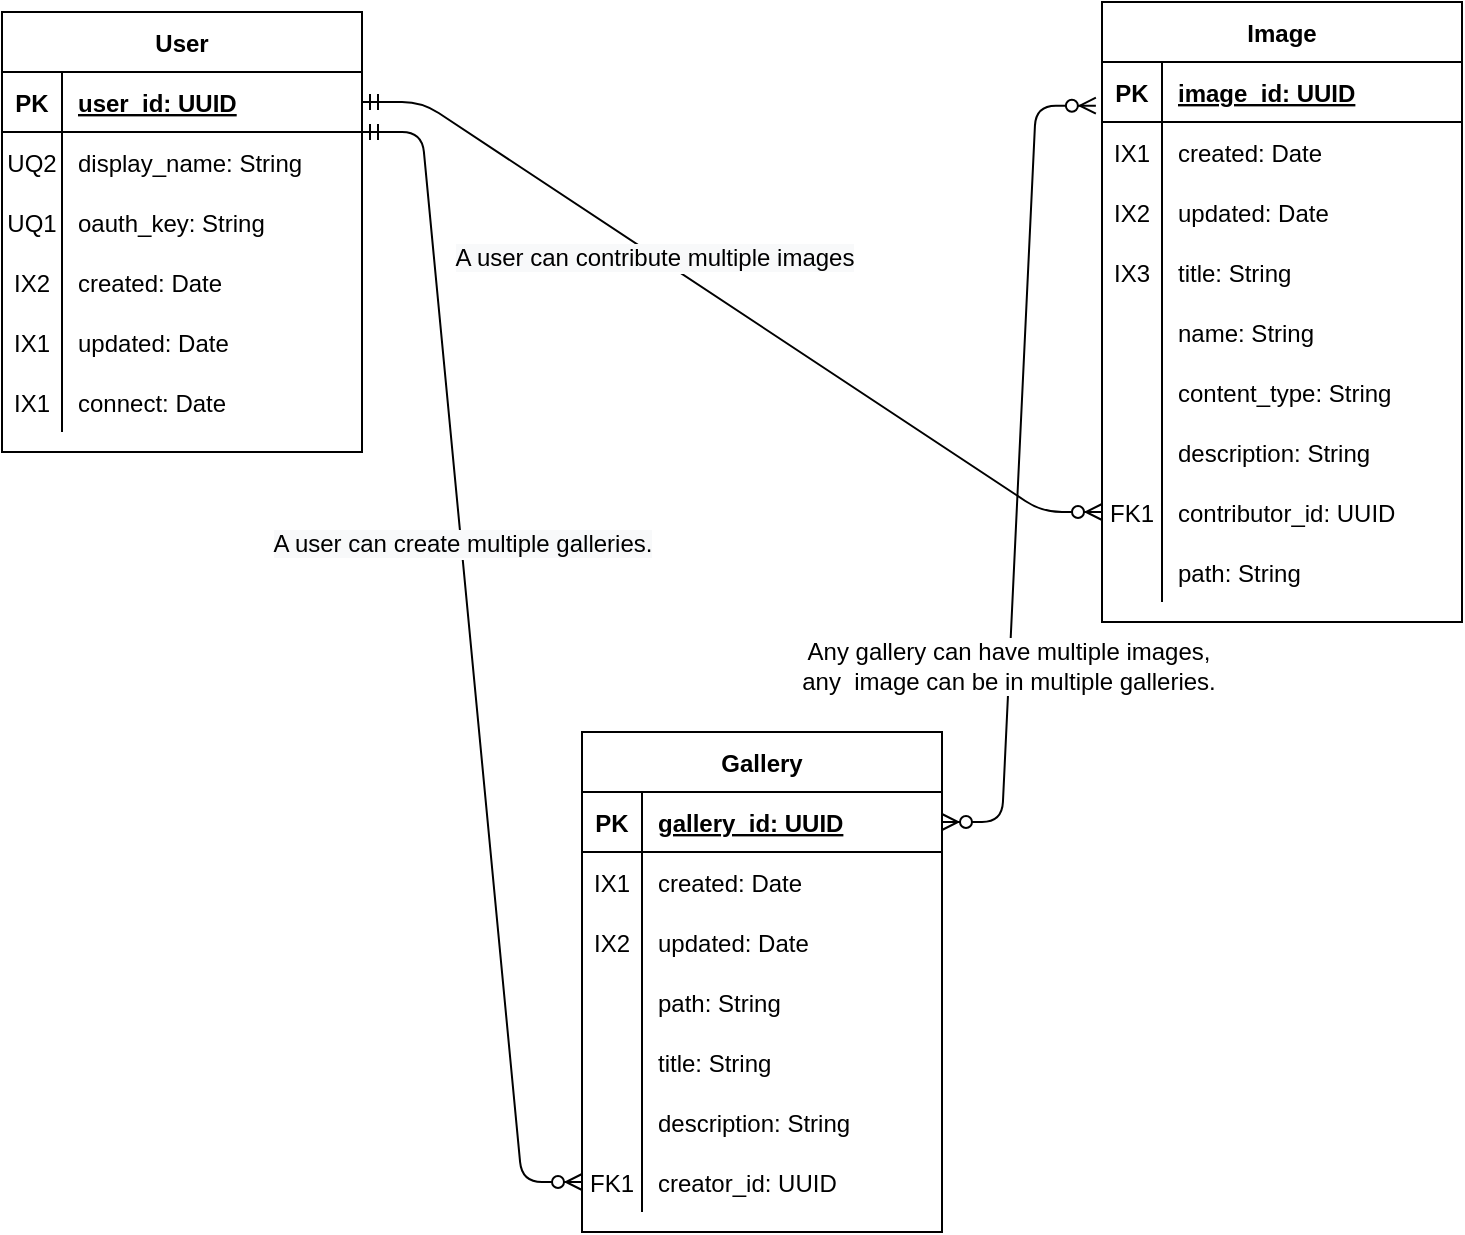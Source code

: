 <mxfile version="14.1.8" type="device"><diagram id="jd95bVrjYnAz-S-Nv-zU" name="Page-1"><mxGraphModel dx="1097" dy="539" grid="1" gridSize="10" guides="1" tooltips="1" connect="1" arrows="1" fold="0" page="1" pageScale="1" pageWidth="850" pageHeight="1100" math="0" shadow="0"><root><mxCell id="0"/><mxCell id="1" parent="0"/><mxCell id="W4xhFHHmnjF-O77xPxIb-24" value="Image" style="shape=table;startSize=30;container=1;collapsible=1;childLayout=tableLayout;fixedRows=1;rowLines=0;fontStyle=1;align=center;resizeLast=1;" parent="1" vertex="1"><mxGeometry x="550" y="35" width="180" height="310" as="geometry"><mxRectangle x="560" y="60" width="70" height="30" as="alternateBounds"/></mxGeometry></mxCell><mxCell id="W4xhFHHmnjF-O77xPxIb-25" value="" style="shape=partialRectangle;collapsible=0;dropTarget=0;pointerEvents=0;fillColor=none;top=0;left=0;bottom=1;right=0;points=[[0,0.5],[1,0.5]];portConstraint=eastwest;" parent="W4xhFHHmnjF-O77xPxIb-24" vertex="1"><mxGeometry y="30" width="180" height="30" as="geometry"/></mxCell><mxCell id="W4xhFHHmnjF-O77xPxIb-26" value="PK" style="shape=partialRectangle;connectable=0;fillColor=none;top=0;left=0;bottom=0;right=0;fontStyle=1;overflow=hidden;" parent="W4xhFHHmnjF-O77xPxIb-25" vertex="1"><mxGeometry width="30" height="30" as="geometry"/></mxCell><mxCell id="W4xhFHHmnjF-O77xPxIb-27" value="image_id: UUID" style="shape=partialRectangle;connectable=0;fillColor=none;top=0;left=0;bottom=0;right=0;align=left;spacingLeft=6;fontStyle=5;overflow=hidden;" parent="W4xhFHHmnjF-O77xPxIb-25" vertex="1"><mxGeometry x="30" width="150" height="30" as="geometry"/></mxCell><mxCell id="W4xhFHHmnjF-O77xPxIb-34" value="" style="shape=partialRectangle;collapsible=0;dropTarget=0;pointerEvents=0;fillColor=none;top=0;left=0;bottom=0;right=0;points=[[0,0.5],[1,0.5]];portConstraint=eastwest;" parent="W4xhFHHmnjF-O77xPxIb-24" vertex="1"><mxGeometry y="60" width="180" height="30" as="geometry"/></mxCell><mxCell id="W4xhFHHmnjF-O77xPxIb-35" value="IX1" style="shape=partialRectangle;connectable=0;fillColor=none;top=0;left=0;bottom=0;right=0;editable=1;overflow=hidden;" parent="W4xhFHHmnjF-O77xPxIb-34" vertex="1"><mxGeometry width="30" height="30" as="geometry"/></mxCell><mxCell id="W4xhFHHmnjF-O77xPxIb-36" value="created: Date" style="shape=partialRectangle;connectable=0;fillColor=none;top=0;left=0;bottom=0;right=0;align=left;spacingLeft=6;overflow=hidden;" parent="W4xhFHHmnjF-O77xPxIb-34" vertex="1"><mxGeometry x="30" width="150" height="30" as="geometry"/></mxCell><mxCell id="u8QuOanrZaJW_Y3f5kZn-4" value="" style="shape=partialRectangle;collapsible=0;dropTarget=0;pointerEvents=0;fillColor=none;top=0;left=0;bottom=0;right=0;points=[[0,0.5],[1,0.5]];portConstraint=eastwest;" parent="W4xhFHHmnjF-O77xPxIb-24" vertex="1"><mxGeometry y="90" width="180" height="30" as="geometry"/></mxCell><mxCell id="u8QuOanrZaJW_Y3f5kZn-5" value="IX2" style="shape=partialRectangle;connectable=0;fillColor=none;top=0;left=0;bottom=0;right=0;editable=1;overflow=hidden;" parent="u8QuOanrZaJW_Y3f5kZn-4" vertex="1"><mxGeometry width="30" height="30" as="geometry"/></mxCell><mxCell id="u8QuOanrZaJW_Y3f5kZn-6" value="updated: Date" style="shape=partialRectangle;connectable=0;fillColor=none;top=0;left=0;bottom=0;right=0;align=left;spacingLeft=6;overflow=hidden;" parent="u8QuOanrZaJW_Y3f5kZn-4" vertex="1"><mxGeometry x="30" width="150" height="30" as="geometry"/></mxCell><mxCell id="W4xhFHHmnjF-O77xPxIb-28" value="" style="shape=partialRectangle;collapsible=0;dropTarget=0;pointerEvents=0;fillColor=none;top=0;left=0;bottom=0;right=0;points=[[0,0.5],[1,0.5]];portConstraint=eastwest;" parent="W4xhFHHmnjF-O77xPxIb-24" vertex="1"><mxGeometry y="120" width="180" height="30" as="geometry"/></mxCell><mxCell id="W4xhFHHmnjF-O77xPxIb-29" value="IX3" style="shape=partialRectangle;connectable=0;fillColor=none;top=0;left=0;bottom=0;right=0;editable=1;overflow=hidden;" parent="W4xhFHHmnjF-O77xPxIb-28" vertex="1"><mxGeometry width="30" height="30" as="geometry"/></mxCell><mxCell id="W4xhFHHmnjF-O77xPxIb-30" value="title: String" style="shape=partialRectangle;connectable=0;fillColor=none;top=0;left=0;bottom=0;right=0;align=left;spacingLeft=6;overflow=hidden;" parent="W4xhFHHmnjF-O77xPxIb-28" vertex="1"><mxGeometry x="30" width="150" height="30" as="geometry"/></mxCell><mxCell id="W4xhFHHmnjF-O77xPxIb-31" value="" style="shape=partialRectangle;collapsible=0;dropTarget=0;pointerEvents=0;fillColor=none;top=0;left=0;bottom=0;right=0;points=[[0,0.5],[1,0.5]];portConstraint=eastwest;fontStyle=0" parent="W4xhFHHmnjF-O77xPxIb-24" vertex="1"><mxGeometry y="150" width="180" height="30" as="geometry"/></mxCell><mxCell id="W4xhFHHmnjF-O77xPxIb-32" value="" style="shape=partialRectangle;connectable=0;fillColor=none;top=0;left=0;bottom=0;right=0;editable=1;overflow=hidden;" parent="W4xhFHHmnjF-O77xPxIb-31" vertex="1"><mxGeometry width="30" height="30" as="geometry"/></mxCell><mxCell id="W4xhFHHmnjF-O77xPxIb-33" value="name: String" style="shape=partialRectangle;connectable=0;fillColor=none;top=0;left=0;bottom=0;right=0;align=left;spacingLeft=6;overflow=hidden;" parent="W4xhFHHmnjF-O77xPxIb-31" vertex="1"><mxGeometry x="30" width="150" height="30" as="geometry"/></mxCell><mxCell id="W4xhFHHmnjF-O77xPxIb-37" value="" style="shape=partialRectangle;collapsible=0;dropTarget=0;pointerEvents=0;fillColor=none;top=0;left=0;bottom=0;right=0;points=[[0,0.5],[1,0.5]];portConstraint=eastwest;fontStyle=2" parent="W4xhFHHmnjF-O77xPxIb-24" vertex="1"><mxGeometry y="180" width="180" height="30" as="geometry"/></mxCell><mxCell id="W4xhFHHmnjF-O77xPxIb-38" value="" style="shape=partialRectangle;connectable=0;fillColor=none;top=0;left=0;bottom=0;right=0;editable=1;overflow=hidden;" parent="W4xhFHHmnjF-O77xPxIb-37" vertex="1"><mxGeometry width="30" height="30" as="geometry"/></mxCell><mxCell id="W4xhFHHmnjF-O77xPxIb-39" value="content_type: String" style="shape=partialRectangle;connectable=0;fillColor=none;top=0;left=0;bottom=0;right=0;align=left;spacingLeft=6;overflow=hidden;direction=south;fontStyle=0;container=1;" parent="W4xhFHHmnjF-O77xPxIb-37" vertex="1"><mxGeometry x="30" width="150" height="30" as="geometry"><mxRectangle x="30" width="150" height="30" as="alternateBounds"/></mxGeometry></mxCell><mxCell id="F6kS6AEo0d9vIUIHDo_P-10" value="" style="shape=partialRectangle;collapsible=0;dropTarget=0;pointerEvents=0;fillColor=none;top=0;left=0;bottom=0;right=0;points=[[0,0.5],[1,0.5]];portConstraint=eastwest;fontStyle=2" parent="W4xhFHHmnjF-O77xPxIb-24" vertex="1"><mxGeometry y="210" width="180" height="30" as="geometry"/></mxCell><mxCell id="F6kS6AEo0d9vIUIHDo_P-11" value="" style="shape=partialRectangle;connectable=0;fillColor=none;top=0;left=0;bottom=0;right=0;editable=1;overflow=hidden;" parent="F6kS6AEo0d9vIUIHDo_P-10" vertex="1"><mxGeometry width="30" height="30" as="geometry"/></mxCell><mxCell id="F6kS6AEo0d9vIUIHDo_P-12" value="description: String" style="shape=partialRectangle;connectable=0;fillColor=none;top=0;left=0;bottom=0;right=0;align=left;spacingLeft=6;overflow=hidden;direction=south;fontStyle=0;container=1;" parent="F6kS6AEo0d9vIUIHDo_P-10" vertex="1"><mxGeometry x="30" width="150" height="30" as="geometry"><mxRectangle x="30" width="150" height="30" as="alternateBounds"/></mxGeometry></mxCell><mxCell id="u8QuOanrZaJW_Y3f5kZn-1" value="" style="shape=partialRectangle;collapsible=0;dropTarget=0;pointerEvents=0;fillColor=none;top=0;left=0;bottom=0;right=0;points=[[0,0.5],[1,0.5]];portConstraint=eastwest;fontStyle=2" parent="W4xhFHHmnjF-O77xPxIb-24" vertex="1"><mxGeometry y="240" width="180" height="30" as="geometry"/></mxCell><mxCell id="u8QuOanrZaJW_Y3f5kZn-2" value="FK1" style="shape=partialRectangle;connectable=0;fillColor=none;top=0;left=0;bottom=0;right=0;editable=1;overflow=hidden;" parent="u8QuOanrZaJW_Y3f5kZn-1" vertex="1"><mxGeometry width="30" height="30" as="geometry"/></mxCell><mxCell id="u8QuOanrZaJW_Y3f5kZn-3" value="contributor_id: UUID" style="shape=partialRectangle;connectable=0;fillColor=none;top=0;left=0;bottom=0;right=0;align=left;spacingLeft=6;overflow=hidden;direction=south;fontStyle=0;container=1;" parent="u8QuOanrZaJW_Y3f5kZn-1" vertex="1"><mxGeometry x="30" width="150" height="30" as="geometry"><mxRectangle x="30" width="150" height="30" as="alternateBounds"/></mxGeometry></mxCell><mxCell id="O32oAFOLG97eAvKkc_JP-45" value="" style="shape=partialRectangle;collapsible=0;dropTarget=0;pointerEvents=0;fillColor=none;top=0;left=0;bottom=0;right=0;points=[[0,0.5],[1,0.5]];portConstraint=eastwest;" parent="W4xhFHHmnjF-O77xPxIb-24" vertex="1"><mxGeometry y="270" width="180" height="30" as="geometry"/></mxCell><mxCell id="O32oAFOLG97eAvKkc_JP-46" value="" style="shape=partialRectangle;connectable=0;fillColor=none;top=0;left=0;bottom=0;right=0;editable=1;overflow=hidden;" parent="O32oAFOLG97eAvKkc_JP-45" vertex="1"><mxGeometry width="30" height="30" as="geometry"/></mxCell><mxCell id="O32oAFOLG97eAvKkc_JP-47" value="path: String" style="shape=partialRectangle;connectable=0;fillColor=none;top=0;left=0;bottom=0;right=0;align=left;spacingLeft=6;overflow=hidden;" parent="O32oAFOLG97eAvKkc_JP-45" vertex="1"><mxGeometry x="30" width="150" height="30" as="geometry"/></mxCell><mxCell id="W4xhFHHmnjF-O77xPxIb-40" value="&lt;span style=&quot;font-style: normal ; background-color: rgb(248 , 249 , 250)&quot;&gt;A user can contribute multiple images&lt;br&gt;&lt;/span&gt;" style="edgeStyle=entityRelationEdgeStyle;fontSize=12;html=1;endArrow=ERzeroToMany;startArrow=ERmandOne;exitX=1;exitY=0.5;exitDx=0;exitDy=0;entryX=0;entryY=0.5;entryDx=0;entryDy=0;fontStyle=2" parent="1" source="W4xhFHHmnjF-O77xPxIb-2" target="u8QuOanrZaJW_Y3f5kZn-1" edge="1"><mxGeometry x="-0.212" y="-1" width="100" height="100" relative="1" as="geometry"><mxPoint x="380" y="210" as="sourcePoint"/><mxPoint x="480" y="110" as="targetPoint"/><mxPoint as="offset"/></mxGeometry></mxCell><mxCell id="O32oAFOLG97eAvKkc_JP-17" value="Gallery" style="shape=table;startSize=30;container=1;collapsible=1;childLayout=tableLayout;fixedRows=1;rowLines=0;fontStyle=1;align=center;resizeLast=1;" parent="1" vertex="1"><mxGeometry x="290" y="400" width="180" height="250" as="geometry"><mxRectangle x="560" y="60" width="70" height="30" as="alternateBounds"/></mxGeometry></mxCell><mxCell id="O32oAFOLG97eAvKkc_JP-18" value="" style="shape=partialRectangle;collapsible=0;dropTarget=0;pointerEvents=0;fillColor=none;top=0;left=0;bottom=1;right=0;points=[[0,0.5],[1,0.5]];portConstraint=eastwest;" parent="O32oAFOLG97eAvKkc_JP-17" vertex="1"><mxGeometry y="30" width="180" height="30" as="geometry"/></mxCell><mxCell id="O32oAFOLG97eAvKkc_JP-19" value="PK" style="shape=partialRectangle;connectable=0;fillColor=none;top=0;left=0;bottom=0;right=0;fontStyle=1;overflow=hidden;" parent="O32oAFOLG97eAvKkc_JP-18" vertex="1"><mxGeometry width="30" height="30" as="geometry"/></mxCell><mxCell id="O32oAFOLG97eAvKkc_JP-20" value="gallery_id: UUID" style="shape=partialRectangle;connectable=0;fillColor=none;top=0;left=0;bottom=0;right=0;align=left;spacingLeft=6;fontStyle=5;overflow=hidden;" parent="O32oAFOLG97eAvKkc_JP-18" vertex="1"><mxGeometry x="30" width="150" height="30" as="geometry"/></mxCell><mxCell id="O32oAFOLG97eAvKkc_JP-21" value="" style="shape=partialRectangle;collapsible=0;dropTarget=0;pointerEvents=0;fillColor=none;top=0;left=0;bottom=0;right=0;points=[[0,0.5],[1,0.5]];portConstraint=eastwest;" parent="O32oAFOLG97eAvKkc_JP-17" vertex="1"><mxGeometry y="60" width="180" height="30" as="geometry"/></mxCell><mxCell id="O32oAFOLG97eAvKkc_JP-22" value="IX1" style="shape=partialRectangle;connectable=0;fillColor=none;top=0;left=0;bottom=0;right=0;editable=1;overflow=hidden;" parent="O32oAFOLG97eAvKkc_JP-21" vertex="1"><mxGeometry width="30" height="30" as="geometry"/></mxCell><mxCell id="O32oAFOLG97eAvKkc_JP-23" value="created: Date" style="shape=partialRectangle;connectable=0;fillColor=none;top=0;left=0;bottom=0;right=0;align=left;spacingLeft=6;overflow=hidden;" parent="O32oAFOLG97eAvKkc_JP-21" vertex="1"><mxGeometry x="30" width="150" height="30" as="geometry"/></mxCell><mxCell id="O32oAFOLG97eAvKkc_JP-24" value="" style="shape=partialRectangle;collapsible=0;dropTarget=0;pointerEvents=0;fillColor=none;top=0;left=0;bottom=0;right=0;points=[[0,0.5],[1,0.5]];portConstraint=eastwest;" parent="O32oAFOLG97eAvKkc_JP-17" vertex="1"><mxGeometry y="90" width="180" height="30" as="geometry"/></mxCell><mxCell id="O32oAFOLG97eAvKkc_JP-25" value="IX2" style="shape=partialRectangle;connectable=0;fillColor=none;top=0;left=0;bottom=0;right=0;editable=1;overflow=hidden;" parent="O32oAFOLG97eAvKkc_JP-24" vertex="1"><mxGeometry width="30" height="30" as="geometry"/></mxCell><mxCell id="O32oAFOLG97eAvKkc_JP-26" value="updated: Date" style="shape=partialRectangle;connectable=0;fillColor=none;top=0;left=0;bottom=0;right=0;align=left;spacingLeft=6;overflow=hidden;" parent="O32oAFOLG97eAvKkc_JP-24" vertex="1"><mxGeometry x="30" width="150" height="30" as="geometry"/></mxCell><mxCell id="O32oAFOLG97eAvKkc_JP-27" value="" style="shape=partialRectangle;collapsible=0;dropTarget=0;pointerEvents=0;fillColor=none;top=0;left=0;bottom=0;right=0;points=[[0,0.5],[1,0.5]];portConstraint=eastwest;" parent="O32oAFOLG97eAvKkc_JP-17" vertex="1"><mxGeometry y="120" width="180" height="30" as="geometry"/></mxCell><mxCell id="O32oAFOLG97eAvKkc_JP-28" value="" style="shape=partialRectangle;connectable=0;fillColor=none;top=0;left=0;bottom=0;right=0;editable=1;overflow=hidden;" parent="O32oAFOLG97eAvKkc_JP-27" vertex="1"><mxGeometry width="30" height="30" as="geometry"/></mxCell><mxCell id="O32oAFOLG97eAvKkc_JP-29" value="path: String" style="shape=partialRectangle;connectable=0;fillColor=none;top=0;left=0;bottom=0;right=0;align=left;spacingLeft=6;overflow=hidden;" parent="O32oAFOLG97eAvKkc_JP-27" vertex="1"><mxGeometry x="30" width="150" height="30" as="geometry"/></mxCell><mxCell id="O32oAFOLG97eAvKkc_JP-30" value="" style="shape=partialRectangle;collapsible=0;dropTarget=0;pointerEvents=0;fillColor=none;top=0;left=0;bottom=0;right=0;points=[[0,0.5],[1,0.5]];portConstraint=eastwest;fontStyle=0" parent="O32oAFOLG97eAvKkc_JP-17" vertex="1"><mxGeometry y="150" width="180" height="30" as="geometry"/></mxCell><mxCell id="O32oAFOLG97eAvKkc_JP-31" value="" style="shape=partialRectangle;connectable=0;fillColor=none;top=0;left=0;bottom=0;right=0;editable=1;overflow=hidden;" parent="O32oAFOLG97eAvKkc_JP-30" vertex="1"><mxGeometry width="30" height="30" as="geometry"/></mxCell><mxCell id="O32oAFOLG97eAvKkc_JP-32" value="title: String" style="shape=partialRectangle;connectable=0;fillColor=none;top=0;left=0;bottom=0;right=0;align=left;spacingLeft=6;overflow=hidden;" parent="O32oAFOLG97eAvKkc_JP-30" vertex="1"><mxGeometry x="30" width="150" height="30" as="geometry"/></mxCell><mxCell id="O32oAFOLG97eAvKkc_JP-36" value="" style="shape=partialRectangle;collapsible=0;dropTarget=0;pointerEvents=0;fillColor=none;top=0;left=0;bottom=0;right=0;points=[[0,0.5],[1,0.5]];portConstraint=eastwest;fontStyle=2" parent="O32oAFOLG97eAvKkc_JP-17" vertex="1"><mxGeometry y="180" width="180" height="30" as="geometry"/></mxCell><mxCell id="O32oAFOLG97eAvKkc_JP-37" value="" style="shape=partialRectangle;connectable=0;fillColor=none;top=0;left=0;bottom=0;right=0;editable=1;overflow=hidden;" parent="O32oAFOLG97eAvKkc_JP-36" vertex="1"><mxGeometry width="30" height="30" as="geometry"/></mxCell><mxCell id="O32oAFOLG97eAvKkc_JP-38" value="description: String" style="shape=partialRectangle;connectable=0;fillColor=none;top=0;left=0;bottom=0;right=0;align=left;spacingLeft=6;overflow=hidden;direction=south;fontStyle=0;container=1;" parent="O32oAFOLG97eAvKkc_JP-36" vertex="1"><mxGeometry x="30" width="150" height="30" as="geometry"><mxRectangle x="30" width="150" height="30" as="alternateBounds"/></mxGeometry></mxCell><mxCell id="O32oAFOLG97eAvKkc_JP-39" value="" style="shape=partialRectangle;collapsible=0;dropTarget=0;pointerEvents=0;fillColor=none;top=0;left=0;bottom=0;right=0;points=[[0,0.5],[1,0.5]];portConstraint=eastwest;fontStyle=2" parent="O32oAFOLG97eAvKkc_JP-17" vertex="1"><mxGeometry y="210" width="180" height="30" as="geometry"/></mxCell><mxCell id="O32oAFOLG97eAvKkc_JP-40" value="FK1" style="shape=partialRectangle;connectable=0;fillColor=none;top=0;left=0;bottom=0;right=0;editable=1;overflow=hidden;" parent="O32oAFOLG97eAvKkc_JP-39" vertex="1"><mxGeometry width="30" height="30" as="geometry"/></mxCell><mxCell id="O32oAFOLG97eAvKkc_JP-41" value="creator_id: UUID" style="shape=partialRectangle;connectable=0;fillColor=none;top=0;left=0;bottom=0;right=0;align=left;spacingLeft=6;overflow=hidden;direction=south;fontStyle=0;container=1;" parent="O32oAFOLG97eAvKkc_JP-39" vertex="1"><mxGeometry x="30" width="150" height="30" as="geometry"><mxRectangle x="30" width="150" height="30" as="alternateBounds"/></mxGeometry></mxCell><mxCell id="O32oAFOLG97eAvKkc_JP-42" value="" style="shape=partialRectangle;collapsible=0;dropTarget=0;pointerEvents=0;fillColor=none;top=0;left=0;bottom=0;right=0;points=[[0,0.5],[1,0.5]];portConstraint=eastwest;fontStyle=0" parent="1" vertex="1"><mxGeometry x="310" y="510" width="180" height="30" as="geometry"/></mxCell><mxCell id="O32oAFOLG97eAvKkc_JP-43" value="" style="shape=partialRectangle;connectable=0;fillColor=none;top=0;left=0;bottom=0;right=0;editable=1;overflow=hidden;" parent="O32oAFOLG97eAvKkc_JP-42" vertex="1"><mxGeometry width="30" height="30" as="geometry"/></mxCell><mxCell id="gXpoAYtkznKcFTyJwR5y-6" value="Any gallery can have multiple images, &lt;br&gt;any&amp;nbsp; image can be in multiple galleries." style="edgeStyle=entityRelationEdgeStyle;fontSize=12;html=1;endArrow=ERzeroToMany;endFill=1;startArrow=ERzeroToMany;entryX=-0.017;entryY=0.728;entryDx=0;entryDy=0;entryPerimeter=0;exitX=1;exitY=0.5;exitDx=0;exitDy=0;" edge="1" parent="1" source="O32oAFOLG97eAvKkc_JP-18" target="W4xhFHHmnjF-O77xPxIb-25"><mxGeometry x="-0.485" y="1" width="100" height="100" relative="1" as="geometry"><mxPoint x="390" y="435" as="sourcePoint"/><mxPoint x="520" y="80" as="targetPoint"/><mxPoint as="offset"/></mxGeometry></mxCell><mxCell id="gXpoAYtkznKcFTyJwR5y-10" value="" style="group" vertex="1" connectable="0" parent="1"><mxGeometry y="40" width="180" height="220" as="geometry"/></mxCell><mxCell id="W4xhFHHmnjF-O77xPxIb-1" value="User" style="shape=table;startSize=30;container=1;collapsible=1;childLayout=tableLayout;fixedRows=1;rowLines=0;fontStyle=1;align=center;resizeLast=1;" parent="gXpoAYtkznKcFTyJwR5y-10" vertex="1"><mxGeometry width="180" height="220" as="geometry"/></mxCell><mxCell id="W4xhFHHmnjF-O77xPxIb-2" value="" style="shape=partialRectangle;collapsible=0;dropTarget=0;pointerEvents=0;fillColor=none;top=0;left=0;bottom=1;right=0;points=[[0,0.5],[1,0.5]];portConstraint=eastwest;" parent="W4xhFHHmnjF-O77xPxIb-1" vertex="1"><mxGeometry y="30" width="180" height="30" as="geometry"/></mxCell><mxCell id="W4xhFHHmnjF-O77xPxIb-3" value="PK" style="shape=partialRectangle;connectable=0;fillColor=none;top=0;left=0;bottom=0;right=0;fontStyle=1;overflow=hidden;" parent="W4xhFHHmnjF-O77xPxIb-2" vertex="1"><mxGeometry width="30" height="30" as="geometry"/></mxCell><mxCell id="W4xhFHHmnjF-O77xPxIb-4" value="user_id: UUID" style="shape=partialRectangle;connectable=0;fillColor=none;top=0;left=0;bottom=0;right=0;align=left;spacingLeft=6;fontStyle=5;overflow=hidden;" parent="W4xhFHHmnjF-O77xPxIb-2" vertex="1"><mxGeometry x="30" width="150" height="30" as="geometry"/></mxCell><mxCell id="W4xhFHHmnjF-O77xPxIb-5" value="" style="shape=partialRectangle;collapsible=0;dropTarget=0;pointerEvents=0;fillColor=none;top=0;left=0;bottom=0;right=0;points=[[0,0.5],[1,0.5]];portConstraint=eastwest;" parent="W4xhFHHmnjF-O77xPxIb-1" vertex="1"><mxGeometry y="60" width="180" height="30" as="geometry"/></mxCell><mxCell id="W4xhFHHmnjF-O77xPxIb-6" value="UQ2" style="shape=partialRectangle;connectable=0;fillColor=none;top=0;left=0;bottom=0;right=0;editable=1;overflow=hidden;" parent="W4xhFHHmnjF-O77xPxIb-5" vertex="1"><mxGeometry width="30" height="30" as="geometry"/></mxCell><mxCell id="W4xhFHHmnjF-O77xPxIb-7" value="display_name: String" style="shape=partialRectangle;connectable=0;fillColor=none;top=0;left=0;bottom=0;right=0;align=left;spacingLeft=6;overflow=hidden;" parent="W4xhFHHmnjF-O77xPxIb-5" vertex="1"><mxGeometry x="30" width="150" height="30" as="geometry"/></mxCell><mxCell id="W4xhFHHmnjF-O77xPxIb-8" value="" style="shape=partialRectangle;collapsible=0;dropTarget=0;pointerEvents=0;fillColor=none;top=0;left=0;bottom=0;right=0;points=[[0,0.5],[1,0.5]];portConstraint=eastwest;" parent="W4xhFHHmnjF-O77xPxIb-1" vertex="1"><mxGeometry y="90" width="180" height="30" as="geometry"/></mxCell><mxCell id="W4xhFHHmnjF-O77xPxIb-9" value="UQ1" style="shape=partialRectangle;connectable=0;fillColor=none;top=0;left=0;bottom=0;right=0;editable=1;overflow=hidden;" parent="W4xhFHHmnjF-O77xPxIb-8" vertex="1"><mxGeometry width="30" height="30" as="geometry"/></mxCell><mxCell id="W4xhFHHmnjF-O77xPxIb-10" value="oauth_key: String" style="shape=partialRectangle;connectable=0;fillColor=none;top=0;left=0;bottom=0;right=0;align=left;spacingLeft=6;overflow=hidden;" parent="W4xhFHHmnjF-O77xPxIb-8" vertex="1"><mxGeometry x="30" width="150" height="30" as="geometry"/></mxCell><mxCell id="W4xhFHHmnjF-O77xPxIb-11" value="" style="shape=partialRectangle;collapsible=0;dropTarget=0;pointerEvents=0;fillColor=none;top=0;left=0;bottom=0;right=0;points=[[0,0.5],[1,0.5]];portConstraint=eastwest;" parent="W4xhFHHmnjF-O77xPxIb-1" vertex="1"><mxGeometry y="120" width="180" height="30" as="geometry"/></mxCell><mxCell id="W4xhFHHmnjF-O77xPxIb-12" value="IX2" style="shape=partialRectangle;connectable=0;fillColor=none;top=0;left=0;bottom=0;right=0;editable=1;overflow=hidden;" parent="W4xhFHHmnjF-O77xPxIb-11" vertex="1"><mxGeometry width="30" height="30" as="geometry"/></mxCell><mxCell id="W4xhFHHmnjF-O77xPxIb-13" value="created: Date" style="shape=partialRectangle;connectable=0;fillColor=none;top=0;left=0;bottom=0;right=0;align=left;spacingLeft=6;overflow=hidden;" parent="W4xhFHHmnjF-O77xPxIb-11" vertex="1"><mxGeometry x="30" width="150" height="30" as="geometry"/></mxCell><mxCell id="W4xhFHHmnjF-O77xPxIb-17" value="" style="shape=partialRectangle;collapsible=0;dropTarget=0;pointerEvents=0;fillColor=none;top=0;left=0;bottom=0;right=0;points=[[0,0.5],[1,0.5]];portConstraint=eastwest;fontStyle=2" parent="W4xhFHHmnjF-O77xPxIb-1" vertex="1"><mxGeometry y="150" width="180" height="30" as="geometry"/></mxCell><mxCell id="W4xhFHHmnjF-O77xPxIb-18" value="IX1" style="shape=partialRectangle;connectable=0;fillColor=none;top=0;left=0;bottom=0;right=0;editable=1;overflow=hidden;" parent="W4xhFHHmnjF-O77xPxIb-17" vertex="1"><mxGeometry width="30" height="30" as="geometry"/></mxCell><mxCell id="W4xhFHHmnjF-O77xPxIb-19" value="updated: Date" style="shape=partialRectangle;connectable=0;fillColor=none;top=0;left=0;bottom=0;right=0;align=left;spacingLeft=6;overflow=hidden;direction=south;fontStyle=0;container=1;" parent="W4xhFHHmnjF-O77xPxIb-17" vertex="1" collapsed="1"><mxGeometry x="30" width="150" height="30" as="geometry"><mxRectangle x="30" width="150" height="30" as="alternateBounds"/></mxGeometry></mxCell><mxCell id="O32oAFOLG97eAvKkc_JP-1" value="" style="shape=partialRectangle;collapsible=0;dropTarget=0;pointerEvents=0;fillColor=none;top=0;left=0;bottom=0;right=0;points=[[0,0.5],[1,0.5]];portConstraint=eastwest;fontStyle=2" parent="W4xhFHHmnjF-O77xPxIb-1" vertex="1"><mxGeometry y="180" width="180" height="30" as="geometry"/></mxCell><mxCell id="O32oAFOLG97eAvKkc_JP-2" value="IX1" style="shape=partialRectangle;connectable=0;fillColor=none;top=0;left=0;bottom=0;right=0;editable=1;overflow=hidden;" parent="O32oAFOLG97eAvKkc_JP-1" vertex="1"><mxGeometry width="30" height="30" as="geometry"/></mxCell><mxCell id="O32oAFOLG97eAvKkc_JP-3" value="connect: Date" style="shape=partialRectangle;connectable=0;fillColor=none;top=0;left=0;bottom=0;right=0;align=left;spacingLeft=6;overflow=hidden;direction=south;fontStyle=0;container=1;" parent="O32oAFOLG97eAvKkc_JP-1" vertex="1" collapsed="1"><mxGeometry x="30" width="150" height="30" as="geometry"><mxRectangle x="30" width="150" height="30" as="alternateBounds"/></mxGeometry></mxCell><mxCell id="gXpoAYtkznKcFTyJwR5y-8" value="&lt;span style=&quot;font-style: normal ; background-color: rgb(248 , 249 , 250)&quot;&gt;A user can create multiple galleries.&lt;br&gt;&lt;/span&gt;" style="edgeStyle=entityRelationEdgeStyle;fontSize=12;html=1;endArrow=ERzeroToMany;startArrow=ERmandOne;exitX=1;exitY=0.5;exitDx=0;exitDy=0;entryX=0;entryY=0.5;entryDx=0;entryDy=0;fontStyle=2" edge="1" parent="gXpoAYtkznKcFTyJwR5y-10" target="O32oAFOLG97eAvKkc_JP-39"><mxGeometry x="-0.193" width="100" height="100" relative="1" as="geometry"><mxPoint x="180" y="60" as="sourcePoint"/><mxPoint x="560" y="230" as="targetPoint"/><mxPoint as="offset"/></mxGeometry></mxCell></root></mxGraphModel></diagram></mxfile>